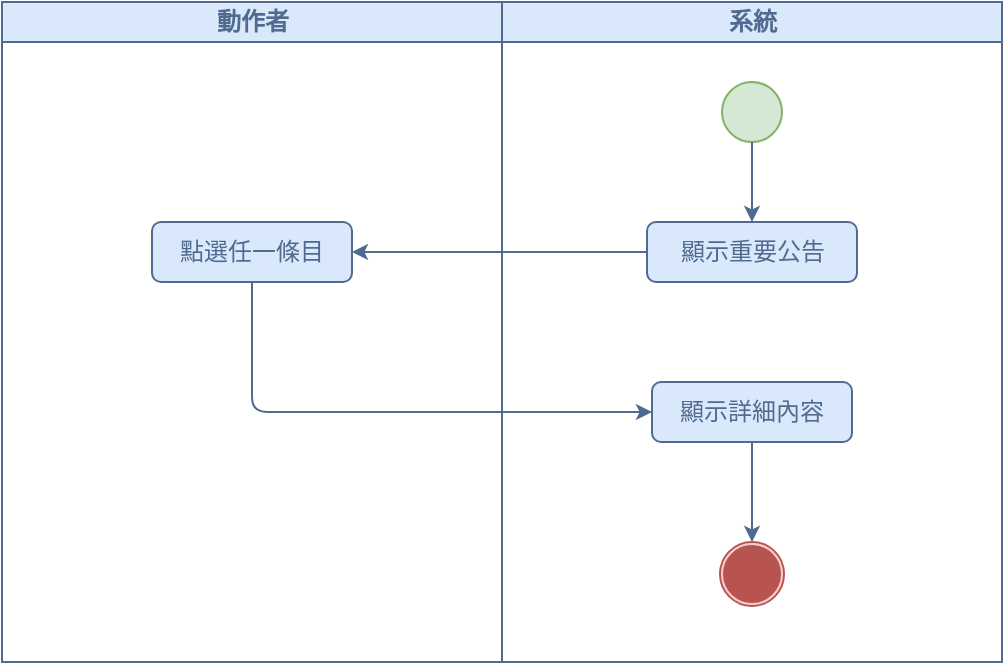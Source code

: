 <mxfile version="21.2.8" type="device">
  <diagram id="nq1wEX5-kAHQ4XQAT0Hm" name="第1頁">
    <mxGraphModel dx="819" dy="482" grid="1" gridSize="10" guides="1" tooltips="1" connect="1" arrows="1" fold="1" page="1" pageScale="1" pageWidth="827" pageHeight="1169" math="0" shadow="0">
      <root>
        <mxCell id="0" />
        <mxCell id="1" parent="0" />
        <mxCell id="VnLZdu3eDOZszwy7JK2q-1" value="&lt;font color=&quot;#516a8f&quot;&gt;動作者&lt;/font&gt;" style="swimlane;html=1;startSize=20;fillColor=#dae8fc;strokeColor=#516A8F;" parent="1" vertex="1">
          <mxGeometry x="180" y="80" width="250" height="330" as="geometry" />
        </mxCell>
        <mxCell id="VnLZdu3eDOZszwy7JK2q-3" value="&lt;font color=&quot;#516a8f&quot;&gt;點選任一條目&lt;/font&gt;" style="rounded=1;whiteSpace=wrap;html=1;shadow=0;comic=0;labelBackgroundColor=none;strokeWidth=1;fontFamily=Verdana;fontSize=12;align=center;arcSize=15;fillColor=#dae8fc;strokeColor=#516A8F;glass=0;" parent="VnLZdu3eDOZszwy7JK2q-1" vertex="1">
          <mxGeometry x="75" y="110" width="100" height="30" as="geometry" />
        </mxCell>
        <mxCell id="VnLZdu3eDOZszwy7JK2q-9" value="&lt;font color=&quot;#516a8f&quot;&gt;系統&lt;/font&gt;" style="swimlane;html=1;startSize=20;fillColor=#dae8fc;strokeColor=#516A8F;" parent="1" vertex="1">
          <mxGeometry x="430" y="80" width="250" height="330" as="geometry" />
        </mxCell>
        <mxCell id="VnLZdu3eDOZszwy7JK2q-10" style="edgeStyle=none;rounded=0;html=1;labelBackgroundColor=none;startArrow=none;startFill=0;startSize=5;endArrow=classic;endFill=1;endSize=5;jettySize=auto;orthogonalLoop=1;strokeWidth=1;fontFamily=Verdana;fontSize=12;exitX=0.5;exitY=1;exitDx=0;exitDy=0;strokeColor=#516A8F;arcSize=20;entryX=0.5;entryY=0;entryDx=0;entryDy=0;" parent="VnLZdu3eDOZszwy7JK2q-9" source="VnLZdu3eDOZszwy7JK2q-12" edge="1" target="VnLZdu3eDOZszwy7JK2q-15">
          <mxGeometry relative="1" as="geometry">
            <mxPoint x="145" y="155" as="sourcePoint" />
            <mxPoint x="133" y="310" as="targetPoint" />
          </mxGeometry>
        </mxCell>
        <mxCell id="VnLZdu3eDOZszwy7JK2q-11" value="&lt;font color=&quot;#516a8f&quot;&gt;顯示重要公告&lt;/font&gt;" style="rounded=1;whiteSpace=wrap;html=1;shadow=0;comic=0;labelBackgroundColor=none;strokeWidth=1;fontFamily=Verdana;fontSize=12;align=center;arcSize=15;fillColor=#dae8fc;strokeColor=#516A8F;glass=0;" parent="VnLZdu3eDOZszwy7JK2q-9" vertex="1">
          <mxGeometry x="72.5" y="110" width="105" height="30" as="geometry" />
        </mxCell>
        <mxCell id="VnLZdu3eDOZszwy7JK2q-12" value="&lt;font color=&quot;#516a8f&quot;&gt;顯示詳細內容&lt;/font&gt;" style="rounded=1;whiteSpace=wrap;html=1;shadow=0;comic=0;labelBackgroundColor=none;strokeWidth=1;fontFamily=Verdana;fontSize=12;align=center;arcSize=15;fillColor=#dae8fc;strokeColor=#516A8F;glass=0;" parent="VnLZdu3eDOZszwy7JK2q-9" vertex="1">
          <mxGeometry x="75" y="190" width="100" height="30" as="geometry" />
        </mxCell>
        <mxCell id="VnLZdu3eDOZszwy7JK2q-13" value="" style="group" parent="VnLZdu3eDOZszwy7JK2q-9" vertex="1" connectable="0">
          <mxGeometry x="109" y="270" width="32" height="32" as="geometry" />
        </mxCell>
        <mxCell id="VnLZdu3eDOZszwy7JK2q-14" value="" style="ellipse;whiteSpace=wrap;html=1;aspect=fixed;fillColor=#b85450;strokeColor=#f8cecc;" parent="VnLZdu3eDOZszwy7JK2q-13" vertex="1">
          <mxGeometry x="1" y="1" width="30" height="30" as="geometry" />
        </mxCell>
        <mxCell id="VnLZdu3eDOZszwy7JK2q-15" value="" style="ellipse;whiteSpace=wrap;html=1;aspect=fixed;fillColor=none;strokeColor=#B85450;" parent="VnLZdu3eDOZszwy7JK2q-13" vertex="1">
          <mxGeometry width="32" height="32" as="geometry" />
        </mxCell>
        <mxCell id="VnLZdu3eDOZszwy7JK2q-4" value="" style="ellipse;whiteSpace=wrap;html=1;rounded=0;shadow=0;comic=0;labelBackgroundColor=none;strokeWidth=1;fillColor=#d5e8d4;fontFamily=Verdana;fontSize=12;align=center;strokeColor=#82b366;" parent="VnLZdu3eDOZszwy7JK2q-9" vertex="1">
          <mxGeometry x="110" y="40" width="30" height="30" as="geometry" />
        </mxCell>
        <mxCell id="VnLZdu3eDOZszwy7JK2q-6" style="edgeStyle=none;rounded=0;html=1;labelBackgroundColor=none;startArrow=none;startFill=0;startSize=5;endArrow=classic;endFill=1;endSize=5;jettySize=auto;orthogonalLoop=1;strokeWidth=1;fontFamily=Verdana;fontSize=12;exitX=0.5;exitY=1;exitDx=0;exitDy=0;strokeColor=#516A8F;arcSize=20;entryX=0.5;entryY=0;entryDx=0;entryDy=0;" parent="VnLZdu3eDOZszwy7JK2q-9" source="VnLZdu3eDOZszwy7JK2q-4" target="VnLZdu3eDOZszwy7JK2q-11" edge="1">
          <mxGeometry relative="1" as="geometry">
            <mxPoint x="89.55" y="250.0" as="sourcePoint" />
            <mxPoint x="125" y="100.0" as="targetPoint" />
          </mxGeometry>
        </mxCell>
        <mxCell id="VnLZdu3eDOZszwy7JK2q-17" style="edgeStyle=none;rounded=1;html=1;labelBackgroundColor=none;startArrow=none;startFill=0;startSize=5;endArrow=classic;endFill=1;endSize=5;jettySize=auto;orthogonalLoop=1;strokeWidth=1;fontFamily=Verdana;fontSize=12;strokeColor=#516A8F;arcSize=15;exitX=0;exitY=0.5;exitDx=0;exitDy=0;entryX=1;entryY=0.5;entryDx=0;entryDy=0;" parent="1" source="VnLZdu3eDOZszwy7JK2q-11" target="VnLZdu3eDOZszwy7JK2q-3" edge="1">
          <mxGeometry relative="1" as="geometry">
            <mxPoint x="360" y="210" as="sourcePoint" />
            <mxPoint x="310" y="210" as="targetPoint" />
          </mxGeometry>
        </mxCell>
        <mxCell id="VnLZdu3eDOZszwy7JK2q-8" style="edgeStyle=none;rounded=1;html=1;labelBackgroundColor=none;startArrow=none;startFill=0;startSize=5;endArrow=classic;endFill=1;endSize=5;jettySize=auto;orthogonalLoop=1;strokeWidth=1;fontFamily=Verdana;fontSize=12;strokeColor=#516A8F;arcSize=15;exitX=0.5;exitY=1;exitDx=0;exitDy=0;entryX=0;entryY=0.5;entryDx=0;entryDy=0;" parent="1" source="VnLZdu3eDOZszwy7JK2q-3" edge="1" target="VnLZdu3eDOZszwy7JK2q-12">
          <mxGeometry relative="1" as="geometry">
            <mxPoint x="355" y="270" as="sourcePoint" />
            <mxPoint x="560" y="320" as="targetPoint" />
            <Array as="points">
              <mxPoint x="305" y="285" />
            </Array>
          </mxGeometry>
        </mxCell>
      </root>
    </mxGraphModel>
  </diagram>
</mxfile>
